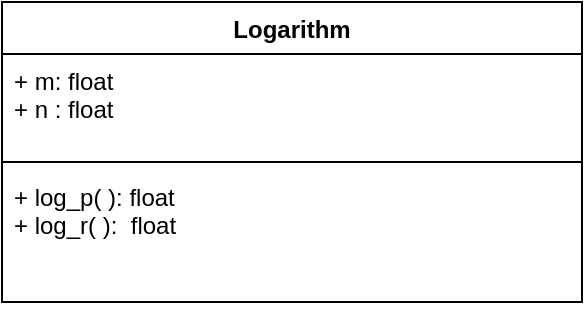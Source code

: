 <mxfile version="14.3.0" type="device"><diagram id="Y92cY2wYMWf_xGf4XUaA" name="Page-1"><mxGraphModel dx="1102" dy="557" grid="1" gridSize="10" guides="1" tooltips="1" connect="1" arrows="1" fold="1" page="1" pageScale="1" pageWidth="850" pageHeight="1100" math="0" shadow="0"><root><mxCell id="0"/><mxCell id="1" parent="0"/><mxCell id="f1vszdR_eqmKw-AaVBMf-1" value="Logarithm" style="swimlane;fontStyle=1;align=center;verticalAlign=top;childLayout=stackLayout;horizontal=1;startSize=26;horizontalStack=0;resizeParent=1;resizeParentMax=0;resizeLast=0;collapsible=1;marginBottom=0;" parent="1" vertex="1"><mxGeometry x="280" y="210" width="290" height="150" as="geometry"/></mxCell><mxCell id="f1vszdR_eqmKw-AaVBMf-2" value="+ m: float&#10;+ n : float" style="text;strokeColor=none;fillColor=none;align=left;verticalAlign=top;spacingLeft=4;spacingRight=4;overflow=hidden;rotatable=0;points=[[0,0.5],[1,0.5]];portConstraint=eastwest;" parent="f1vszdR_eqmKw-AaVBMf-1" vertex="1"><mxGeometry y="26" width="290" height="50" as="geometry"/></mxCell><mxCell id="f1vszdR_eqmKw-AaVBMf-3" value="" style="line;strokeWidth=1;fillColor=none;align=left;verticalAlign=middle;spacingTop=-1;spacingLeft=3;spacingRight=3;rotatable=0;labelPosition=right;points=[];portConstraint=eastwest;" parent="f1vszdR_eqmKw-AaVBMf-1" vertex="1"><mxGeometry y="76" width="290" height="8" as="geometry"/></mxCell><mxCell id="f1vszdR_eqmKw-AaVBMf-4" value="+ log_p( ): float&#10;+ log_r( ):  float" style="text;strokeColor=none;fillColor=none;align=left;verticalAlign=top;spacingLeft=4;spacingRight=4;overflow=hidden;rotatable=0;points=[[0,0.5],[1,0.5]];portConstraint=eastwest;" parent="f1vszdR_eqmKw-AaVBMf-1" vertex="1"><mxGeometry y="84" width="290" height="66" as="geometry"/></mxCell></root></mxGraphModel></diagram></mxfile>